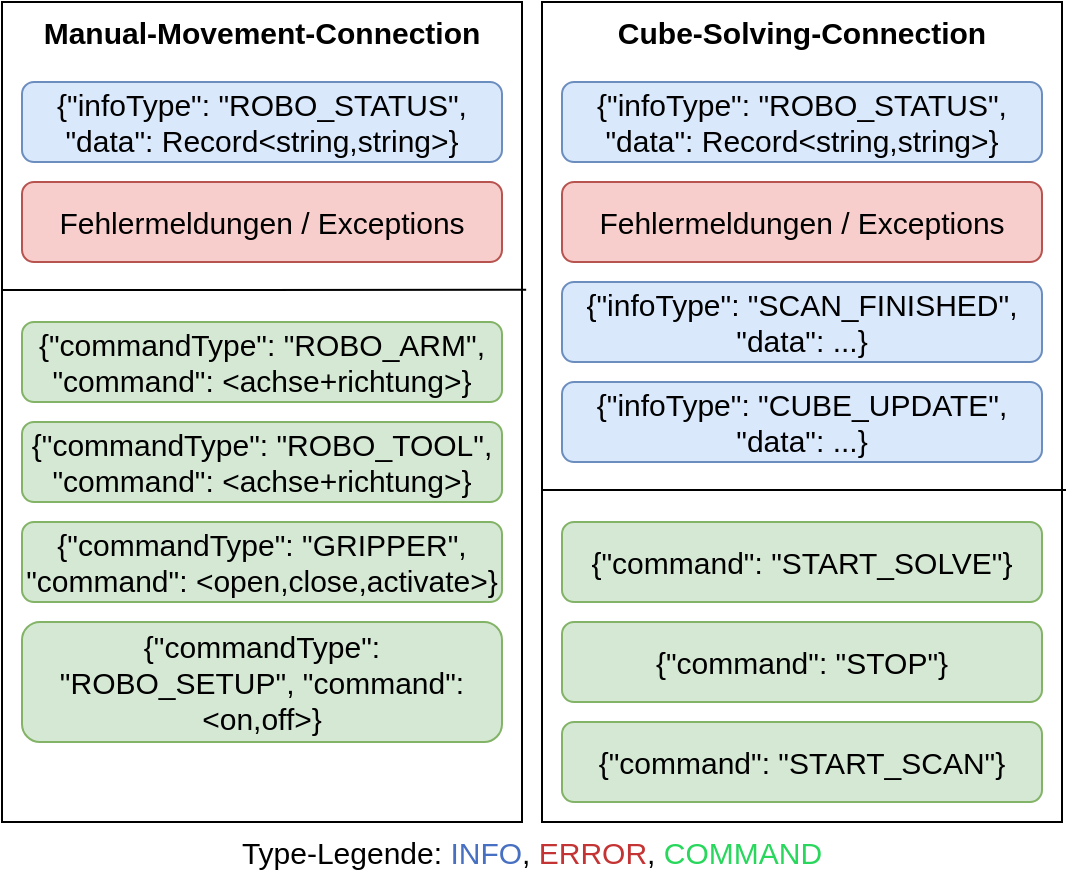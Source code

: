 <mxfile version="20.8.18" type="device"><diagram name="Seite-1" id="qK9u5bzpkLLsQnHybh45"><mxGraphModel dx="1434" dy="731" grid="1" gridSize="10" guides="1" tooltips="1" connect="1" arrows="1" fold="1" page="1" pageScale="1" pageWidth="827" pageHeight="1169" math="0" shadow="0"><root><mxCell id="0"/><mxCell id="1" parent="0"/><mxCell id="wG6gN1nYW-O9b4ty8uRx-4" value="" style="rounded=0;whiteSpace=wrap;html=1;" vertex="1" parent="1"><mxGeometry x="120" y="200" width="260" height="410" as="geometry"/></mxCell><mxCell id="wG6gN1nYW-O9b4ty8uRx-5" value="" style="rounded=0;whiteSpace=wrap;html=1;" vertex="1" parent="1"><mxGeometry x="390" y="200" width="260" height="410" as="geometry"/></mxCell><mxCell id="wG6gN1nYW-O9b4ty8uRx-6" value="&lt;font size=&quot;1&quot; style=&quot;&quot;&gt;&lt;b style=&quot;font-size: 15px;&quot;&gt;Manual-Movement-Connection&lt;/b&gt;&lt;/font&gt;" style="text;html=1;strokeColor=none;fillColor=none;align=center;verticalAlign=middle;whiteSpace=wrap;rounded=0;" vertex="1" parent="1"><mxGeometry x="120" y="200" width="260" height="30" as="geometry"/></mxCell><mxCell id="wG6gN1nYW-O9b4ty8uRx-7" value="&lt;b style=&quot;&quot;&gt;&lt;font style=&quot;font-size: 15px;&quot;&gt;Cube-Solving-Connection&lt;/font&gt;&lt;/b&gt;" style="text;html=1;strokeColor=none;fillColor=none;align=center;verticalAlign=middle;whiteSpace=wrap;rounded=0;" vertex="1" parent="1"><mxGeometry x="390" y="200" width="260" height="30" as="geometry"/></mxCell><mxCell id="wG6gN1nYW-O9b4ty8uRx-11" value="Type-Legende: &lt;font color=&quot;#4770c2&quot;&gt;INFO&lt;/font&gt;, &lt;font color=&quot;#c53434&quot;&gt;ERROR&lt;/font&gt;, &lt;font color=&quot;#28d75c&quot;&gt;COMMAND&lt;/font&gt;" style="text;html=1;strokeColor=none;fillColor=none;align=center;verticalAlign=middle;whiteSpace=wrap;rounded=0;fontSize=15;" vertex="1" parent="1"><mxGeometry x="120" y="610" width="530" height="30" as="geometry"/></mxCell><mxCell id="wG6gN1nYW-O9b4ty8uRx-12" value="{&quot;infoType&quot;: &quot;ROBO_STATUS&quot;, &quot;data&quot;: Record&amp;lt;string,string&amp;gt;}" style="rounded=1;whiteSpace=wrap;html=1;fontSize=15;fillColor=#dae8fc;strokeColor=#6c8ebf;" vertex="1" parent="1"><mxGeometry x="130" y="240" width="240" height="40" as="geometry"/></mxCell><mxCell id="wG6gN1nYW-O9b4ty8uRx-13" value="{&quot;infoType&quot;: &quot;ROBO_STATUS&quot;, &quot;data&quot;: Record&amp;lt;string,string&amp;gt;}" style="rounded=1;whiteSpace=wrap;html=1;fontSize=15;fillColor=#dae8fc;strokeColor=#6c8ebf;" vertex="1" parent="1"><mxGeometry x="400" y="240" width="240" height="40" as="geometry"/></mxCell><mxCell id="wG6gN1nYW-O9b4ty8uRx-14" value="Fehlermeldungen / Exceptions" style="rounded=1;whiteSpace=wrap;html=1;fontSize=15;fillColor=#f8cecc;strokeColor=#b85450;" vertex="1" parent="1"><mxGeometry x="130" y="290" width="240" height="40" as="geometry"/></mxCell><mxCell id="wG6gN1nYW-O9b4ty8uRx-15" value="Fehlermeldungen / Exceptions" style="rounded=1;whiteSpace=wrap;html=1;fontSize=15;fillColor=#f8cecc;strokeColor=#b85450;" vertex="1" parent="1"><mxGeometry x="400" y="290" width="240" height="40" as="geometry"/></mxCell><mxCell id="wG6gN1nYW-O9b4ty8uRx-16" value="{&quot;command&quot;: &quot;START_SCAN&quot;}" style="rounded=1;whiteSpace=wrap;html=1;fontSize=15;fillColor=#d5e8d4;strokeColor=#82b366;" vertex="1" parent="1"><mxGeometry x="400" y="560" width="240" height="40" as="geometry"/></mxCell><mxCell id="wG6gN1nYW-O9b4ty8uRx-17" value="{&quot;command&quot;: &quot;START_SOLVE&quot;}" style="rounded=1;whiteSpace=wrap;html=1;fontSize=15;fillColor=#d5e8d4;strokeColor=#82b366;" vertex="1" parent="1"><mxGeometry x="400" y="460" width="240" height="40" as="geometry"/></mxCell><mxCell id="wG6gN1nYW-O9b4ty8uRx-18" value="{&quot;command&quot;: &quot;STOP&quot;}" style="rounded=1;whiteSpace=wrap;html=1;fontSize=15;fillColor=#d5e8d4;strokeColor=#82b366;" vertex="1" parent="1"><mxGeometry x="400" y="510" width="240" height="40" as="geometry"/></mxCell><mxCell id="wG6gN1nYW-O9b4ty8uRx-19" value="{&quot;infoType&quot;: &quot;SCAN_FINISHED&quot;, &quot;data&quot;: ...}" style="rounded=1;whiteSpace=wrap;html=1;fontSize=15;fillColor=#dae8fc;strokeColor=#6c8ebf;" vertex="1" parent="1"><mxGeometry x="400" y="340" width="240" height="40" as="geometry"/></mxCell><mxCell id="wG6gN1nYW-O9b4ty8uRx-20" value="{&quot;infoType&quot;: &quot;CUBE_UPDATE&quot;, &quot;data&quot;: ...}" style="rounded=1;whiteSpace=wrap;html=1;fontSize=15;fillColor=#dae8fc;strokeColor=#6c8ebf;" vertex="1" parent="1"><mxGeometry x="400" y="390" width="240" height="40" as="geometry"/></mxCell><mxCell id="wG6gN1nYW-O9b4ty8uRx-21" value="{&quot;commandType&quot;: &quot;ROBO_ARM&quot;, &quot;command&quot;: &amp;lt;achse+richtung&amp;gt;}" style="rounded=1;whiteSpace=wrap;html=1;fontSize=15;fillColor=#d5e8d4;strokeColor=#82b366;" vertex="1" parent="1"><mxGeometry x="130" y="360" width="240" height="40" as="geometry"/></mxCell><mxCell id="wG6gN1nYW-O9b4ty8uRx-22" value="{&quot;commandType&quot;: &quot;ROBO_TOOL&quot;, &quot;command&quot;: &amp;lt;achse+richtung&amp;gt;}" style="rounded=1;whiteSpace=wrap;html=1;fontSize=15;fillColor=#d5e8d4;strokeColor=#82b366;" vertex="1" parent="1"><mxGeometry x="130" y="410" width="240" height="40" as="geometry"/></mxCell><mxCell id="wG6gN1nYW-O9b4ty8uRx-23" value="{&quot;commandType&quot;: &quot;GRIPPER&quot;, &quot;command&quot;: &amp;lt;open,close,activate&amp;gt;}" style="rounded=1;whiteSpace=wrap;html=1;fontSize=15;fillColor=#d5e8d4;strokeColor=#82b366;" vertex="1" parent="1"><mxGeometry x="130" y="460" width="240" height="40" as="geometry"/></mxCell><mxCell id="wG6gN1nYW-O9b4ty8uRx-24" value="{&quot;commandType&quot;: &quot;ROBO_SETUP&quot;, &quot;command&quot;: &amp;lt;on,off&amp;gt;}" style="rounded=1;whiteSpace=wrap;html=1;fontSize=15;fillColor=#d5e8d4;strokeColor=#82b366;" vertex="1" parent="1"><mxGeometry x="130" y="510" width="240" height="60" as="geometry"/></mxCell><mxCell id="wG6gN1nYW-O9b4ty8uRx-25" value="" style="endArrow=none;html=1;rounded=0;fontSize=15;fontColor=#28d75c;entryX=1.008;entryY=0.351;entryDx=0;entryDy=0;entryPerimeter=0;" edge="1" parent="1" target="wG6gN1nYW-O9b4ty8uRx-4"><mxGeometry width="50" height="50" relative="1" as="geometry"><mxPoint x="120" y="344" as="sourcePoint"/><mxPoint x="80" y="380" as="targetPoint"/></mxGeometry></mxCell><mxCell id="wG6gN1nYW-O9b4ty8uRx-26" value="" style="endArrow=none;html=1;rounded=0;fontSize=15;fontColor=#28d75c;entryX=1.008;entryY=0.351;entryDx=0;entryDy=0;entryPerimeter=0;" edge="1" parent="1"><mxGeometry width="50" height="50" relative="1" as="geometry"><mxPoint x="390" y="444" as="sourcePoint"/><mxPoint x="652" y="444" as="targetPoint"/></mxGeometry></mxCell></root></mxGraphModel></diagram></mxfile>